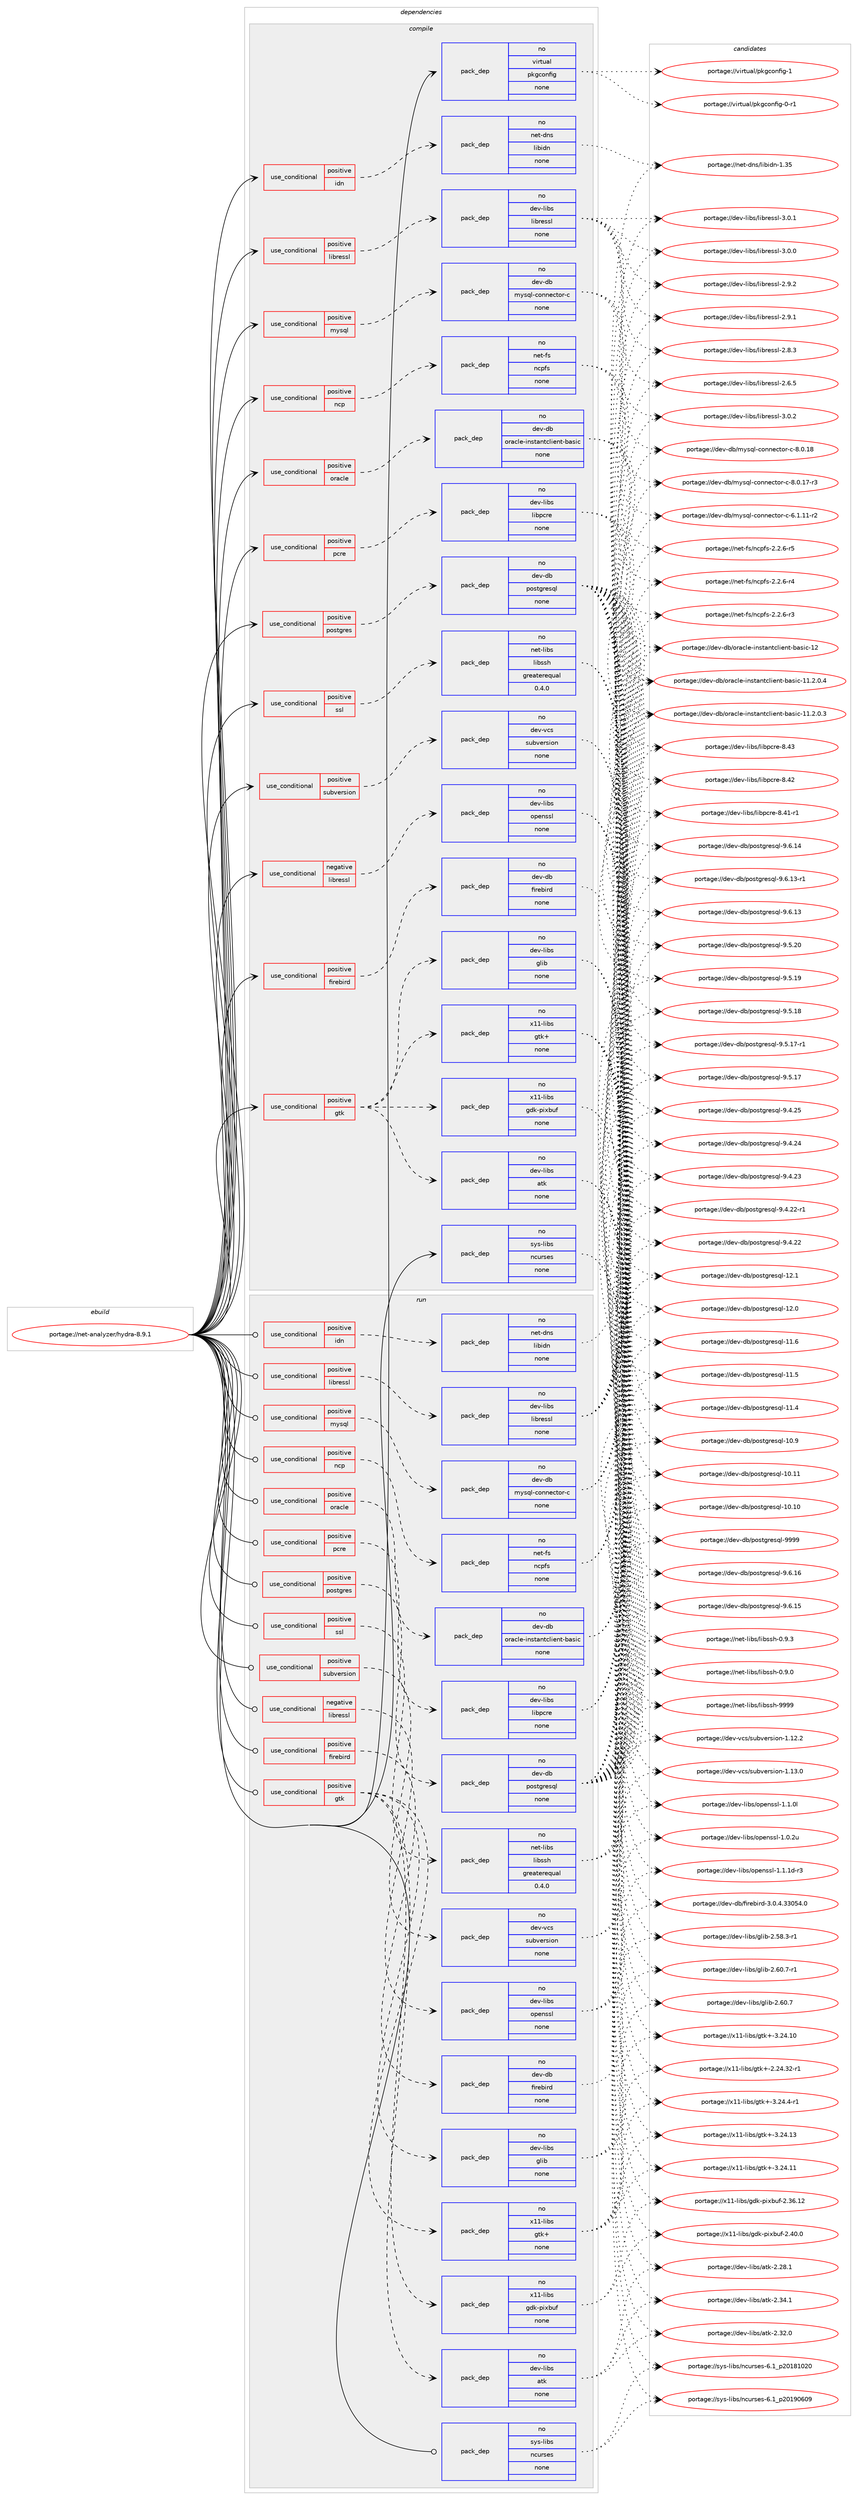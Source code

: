 digraph prolog {

# *************
# Graph options
# *************

newrank=true;
concentrate=true;
compound=true;
graph [rankdir=LR,fontname=Helvetica,fontsize=10,ranksep=1.5];#, ranksep=2.5, nodesep=0.2];
edge  [arrowhead=vee];
node  [fontname=Helvetica,fontsize=10];

# **********
# The ebuild
# **********

subgraph cluster_leftcol {
color=gray;
rank=same;
label=<<i>ebuild</i>>;
id [label="portage://net-analyzer/hydra-8.9.1", color=red, width=4, href="../net-analyzer/hydra-8.9.1.svg"];
}

# ****************
# The dependencies
# ****************

subgraph cluster_midcol {
color=gray;
label=<<i>dependencies</i>>;
subgraph cluster_compile {
fillcolor="#eeeeee";
style=filled;
label=<<i>compile</i>>;
subgraph cond37065 {
dependency170312 [label=<<TABLE BORDER="0" CELLBORDER="1" CELLSPACING="0" CELLPADDING="4"><TR><TD ROWSPAN="3" CELLPADDING="10">use_conditional</TD></TR><TR><TD>negative</TD></TR><TR><TD>libressl</TD></TR></TABLE>>, shape=none, color=red];
subgraph pack130518 {
dependency170313 [label=<<TABLE BORDER="0" CELLBORDER="1" CELLSPACING="0" CELLPADDING="4" WIDTH="220"><TR><TD ROWSPAN="6" CELLPADDING="30">pack_dep</TD></TR><TR><TD WIDTH="110">no</TD></TR><TR><TD>dev-libs</TD></TR><TR><TD>openssl</TD></TR><TR><TD>none</TD></TR><TR><TD></TD></TR></TABLE>>, shape=none, color=blue];
}
dependency170312:e -> dependency170313:w [weight=20,style="dashed",arrowhead="vee"];
}
id:e -> dependency170312:w [weight=20,style="solid",arrowhead="vee"];
subgraph cond37066 {
dependency170314 [label=<<TABLE BORDER="0" CELLBORDER="1" CELLSPACING="0" CELLPADDING="4"><TR><TD ROWSPAN="3" CELLPADDING="10">use_conditional</TD></TR><TR><TD>positive</TD></TR><TR><TD>firebird</TD></TR></TABLE>>, shape=none, color=red];
subgraph pack130519 {
dependency170315 [label=<<TABLE BORDER="0" CELLBORDER="1" CELLSPACING="0" CELLPADDING="4" WIDTH="220"><TR><TD ROWSPAN="6" CELLPADDING="30">pack_dep</TD></TR><TR><TD WIDTH="110">no</TD></TR><TR><TD>dev-db</TD></TR><TR><TD>firebird</TD></TR><TR><TD>none</TD></TR><TR><TD></TD></TR></TABLE>>, shape=none, color=blue];
}
dependency170314:e -> dependency170315:w [weight=20,style="dashed",arrowhead="vee"];
}
id:e -> dependency170314:w [weight=20,style="solid",arrowhead="vee"];
subgraph cond37067 {
dependency170316 [label=<<TABLE BORDER="0" CELLBORDER="1" CELLSPACING="0" CELLPADDING="4"><TR><TD ROWSPAN="3" CELLPADDING="10">use_conditional</TD></TR><TR><TD>positive</TD></TR><TR><TD>gtk</TD></TR></TABLE>>, shape=none, color=red];
subgraph pack130520 {
dependency170317 [label=<<TABLE BORDER="0" CELLBORDER="1" CELLSPACING="0" CELLPADDING="4" WIDTH="220"><TR><TD ROWSPAN="6" CELLPADDING="30">pack_dep</TD></TR><TR><TD WIDTH="110">no</TD></TR><TR><TD>dev-libs</TD></TR><TR><TD>atk</TD></TR><TR><TD>none</TD></TR><TR><TD></TD></TR></TABLE>>, shape=none, color=blue];
}
dependency170316:e -> dependency170317:w [weight=20,style="dashed",arrowhead="vee"];
subgraph pack130521 {
dependency170318 [label=<<TABLE BORDER="0" CELLBORDER="1" CELLSPACING="0" CELLPADDING="4" WIDTH="220"><TR><TD ROWSPAN="6" CELLPADDING="30">pack_dep</TD></TR><TR><TD WIDTH="110">no</TD></TR><TR><TD>dev-libs</TD></TR><TR><TD>glib</TD></TR><TR><TD>none</TD></TR><TR><TD></TD></TR></TABLE>>, shape=none, color=blue];
}
dependency170316:e -> dependency170318:w [weight=20,style="dashed",arrowhead="vee"];
subgraph pack130522 {
dependency170319 [label=<<TABLE BORDER="0" CELLBORDER="1" CELLSPACING="0" CELLPADDING="4" WIDTH="220"><TR><TD ROWSPAN="6" CELLPADDING="30">pack_dep</TD></TR><TR><TD WIDTH="110">no</TD></TR><TR><TD>x11-libs</TD></TR><TR><TD>gdk-pixbuf</TD></TR><TR><TD>none</TD></TR><TR><TD></TD></TR></TABLE>>, shape=none, color=blue];
}
dependency170316:e -> dependency170319:w [weight=20,style="dashed",arrowhead="vee"];
subgraph pack130523 {
dependency170320 [label=<<TABLE BORDER="0" CELLBORDER="1" CELLSPACING="0" CELLPADDING="4" WIDTH="220"><TR><TD ROWSPAN="6" CELLPADDING="30">pack_dep</TD></TR><TR><TD WIDTH="110">no</TD></TR><TR><TD>x11-libs</TD></TR><TR><TD>gtk+</TD></TR><TR><TD>none</TD></TR><TR><TD></TD></TR></TABLE>>, shape=none, color=blue];
}
dependency170316:e -> dependency170320:w [weight=20,style="dashed",arrowhead="vee"];
}
id:e -> dependency170316:w [weight=20,style="solid",arrowhead="vee"];
subgraph cond37068 {
dependency170321 [label=<<TABLE BORDER="0" CELLBORDER="1" CELLSPACING="0" CELLPADDING="4"><TR><TD ROWSPAN="3" CELLPADDING="10">use_conditional</TD></TR><TR><TD>positive</TD></TR><TR><TD>idn</TD></TR></TABLE>>, shape=none, color=red];
subgraph pack130524 {
dependency170322 [label=<<TABLE BORDER="0" CELLBORDER="1" CELLSPACING="0" CELLPADDING="4" WIDTH="220"><TR><TD ROWSPAN="6" CELLPADDING="30">pack_dep</TD></TR><TR><TD WIDTH="110">no</TD></TR><TR><TD>net-dns</TD></TR><TR><TD>libidn</TD></TR><TR><TD>none</TD></TR><TR><TD></TD></TR></TABLE>>, shape=none, color=blue];
}
dependency170321:e -> dependency170322:w [weight=20,style="dashed",arrowhead="vee"];
}
id:e -> dependency170321:w [weight=20,style="solid",arrowhead="vee"];
subgraph cond37069 {
dependency170323 [label=<<TABLE BORDER="0" CELLBORDER="1" CELLSPACING="0" CELLPADDING="4"><TR><TD ROWSPAN="3" CELLPADDING="10">use_conditional</TD></TR><TR><TD>positive</TD></TR><TR><TD>libressl</TD></TR></TABLE>>, shape=none, color=red];
subgraph pack130525 {
dependency170324 [label=<<TABLE BORDER="0" CELLBORDER="1" CELLSPACING="0" CELLPADDING="4" WIDTH="220"><TR><TD ROWSPAN="6" CELLPADDING="30">pack_dep</TD></TR><TR><TD WIDTH="110">no</TD></TR><TR><TD>dev-libs</TD></TR><TR><TD>libressl</TD></TR><TR><TD>none</TD></TR><TR><TD></TD></TR></TABLE>>, shape=none, color=blue];
}
dependency170323:e -> dependency170324:w [weight=20,style="dashed",arrowhead="vee"];
}
id:e -> dependency170323:w [weight=20,style="solid",arrowhead="vee"];
subgraph cond37070 {
dependency170325 [label=<<TABLE BORDER="0" CELLBORDER="1" CELLSPACING="0" CELLPADDING="4"><TR><TD ROWSPAN="3" CELLPADDING="10">use_conditional</TD></TR><TR><TD>positive</TD></TR><TR><TD>mysql</TD></TR></TABLE>>, shape=none, color=red];
subgraph pack130526 {
dependency170326 [label=<<TABLE BORDER="0" CELLBORDER="1" CELLSPACING="0" CELLPADDING="4" WIDTH="220"><TR><TD ROWSPAN="6" CELLPADDING="30">pack_dep</TD></TR><TR><TD WIDTH="110">no</TD></TR><TR><TD>dev-db</TD></TR><TR><TD>mysql-connector-c</TD></TR><TR><TD>none</TD></TR><TR><TD></TD></TR></TABLE>>, shape=none, color=blue];
}
dependency170325:e -> dependency170326:w [weight=20,style="dashed",arrowhead="vee"];
}
id:e -> dependency170325:w [weight=20,style="solid",arrowhead="vee"];
subgraph cond37071 {
dependency170327 [label=<<TABLE BORDER="0" CELLBORDER="1" CELLSPACING="0" CELLPADDING="4"><TR><TD ROWSPAN="3" CELLPADDING="10">use_conditional</TD></TR><TR><TD>positive</TD></TR><TR><TD>ncp</TD></TR></TABLE>>, shape=none, color=red];
subgraph pack130527 {
dependency170328 [label=<<TABLE BORDER="0" CELLBORDER="1" CELLSPACING="0" CELLPADDING="4" WIDTH="220"><TR><TD ROWSPAN="6" CELLPADDING="30">pack_dep</TD></TR><TR><TD WIDTH="110">no</TD></TR><TR><TD>net-fs</TD></TR><TR><TD>ncpfs</TD></TR><TR><TD>none</TD></TR><TR><TD></TD></TR></TABLE>>, shape=none, color=blue];
}
dependency170327:e -> dependency170328:w [weight=20,style="dashed",arrowhead="vee"];
}
id:e -> dependency170327:w [weight=20,style="solid",arrowhead="vee"];
subgraph cond37072 {
dependency170329 [label=<<TABLE BORDER="0" CELLBORDER="1" CELLSPACING="0" CELLPADDING="4"><TR><TD ROWSPAN="3" CELLPADDING="10">use_conditional</TD></TR><TR><TD>positive</TD></TR><TR><TD>oracle</TD></TR></TABLE>>, shape=none, color=red];
subgraph pack130528 {
dependency170330 [label=<<TABLE BORDER="0" CELLBORDER="1" CELLSPACING="0" CELLPADDING="4" WIDTH="220"><TR><TD ROWSPAN="6" CELLPADDING="30">pack_dep</TD></TR><TR><TD WIDTH="110">no</TD></TR><TR><TD>dev-db</TD></TR><TR><TD>oracle-instantclient-basic</TD></TR><TR><TD>none</TD></TR><TR><TD></TD></TR></TABLE>>, shape=none, color=blue];
}
dependency170329:e -> dependency170330:w [weight=20,style="dashed",arrowhead="vee"];
}
id:e -> dependency170329:w [weight=20,style="solid",arrowhead="vee"];
subgraph cond37073 {
dependency170331 [label=<<TABLE BORDER="0" CELLBORDER="1" CELLSPACING="0" CELLPADDING="4"><TR><TD ROWSPAN="3" CELLPADDING="10">use_conditional</TD></TR><TR><TD>positive</TD></TR><TR><TD>pcre</TD></TR></TABLE>>, shape=none, color=red];
subgraph pack130529 {
dependency170332 [label=<<TABLE BORDER="0" CELLBORDER="1" CELLSPACING="0" CELLPADDING="4" WIDTH="220"><TR><TD ROWSPAN="6" CELLPADDING="30">pack_dep</TD></TR><TR><TD WIDTH="110">no</TD></TR><TR><TD>dev-libs</TD></TR><TR><TD>libpcre</TD></TR><TR><TD>none</TD></TR><TR><TD></TD></TR></TABLE>>, shape=none, color=blue];
}
dependency170331:e -> dependency170332:w [weight=20,style="dashed",arrowhead="vee"];
}
id:e -> dependency170331:w [weight=20,style="solid",arrowhead="vee"];
subgraph cond37074 {
dependency170333 [label=<<TABLE BORDER="0" CELLBORDER="1" CELLSPACING="0" CELLPADDING="4"><TR><TD ROWSPAN="3" CELLPADDING="10">use_conditional</TD></TR><TR><TD>positive</TD></TR><TR><TD>postgres</TD></TR></TABLE>>, shape=none, color=red];
subgraph pack130530 {
dependency170334 [label=<<TABLE BORDER="0" CELLBORDER="1" CELLSPACING="0" CELLPADDING="4" WIDTH="220"><TR><TD ROWSPAN="6" CELLPADDING="30">pack_dep</TD></TR><TR><TD WIDTH="110">no</TD></TR><TR><TD>dev-db</TD></TR><TR><TD>postgresql</TD></TR><TR><TD>none</TD></TR><TR><TD></TD></TR></TABLE>>, shape=none, color=blue];
}
dependency170333:e -> dependency170334:w [weight=20,style="dashed",arrowhead="vee"];
}
id:e -> dependency170333:w [weight=20,style="solid",arrowhead="vee"];
subgraph cond37075 {
dependency170335 [label=<<TABLE BORDER="0" CELLBORDER="1" CELLSPACING="0" CELLPADDING="4"><TR><TD ROWSPAN="3" CELLPADDING="10">use_conditional</TD></TR><TR><TD>positive</TD></TR><TR><TD>ssl</TD></TR></TABLE>>, shape=none, color=red];
subgraph pack130531 {
dependency170336 [label=<<TABLE BORDER="0" CELLBORDER="1" CELLSPACING="0" CELLPADDING="4" WIDTH="220"><TR><TD ROWSPAN="6" CELLPADDING="30">pack_dep</TD></TR><TR><TD WIDTH="110">no</TD></TR><TR><TD>net-libs</TD></TR><TR><TD>libssh</TD></TR><TR><TD>greaterequal</TD></TR><TR><TD>0.4.0</TD></TR></TABLE>>, shape=none, color=blue];
}
dependency170335:e -> dependency170336:w [weight=20,style="dashed",arrowhead="vee"];
}
id:e -> dependency170335:w [weight=20,style="solid",arrowhead="vee"];
subgraph cond37076 {
dependency170337 [label=<<TABLE BORDER="0" CELLBORDER="1" CELLSPACING="0" CELLPADDING="4"><TR><TD ROWSPAN="3" CELLPADDING="10">use_conditional</TD></TR><TR><TD>positive</TD></TR><TR><TD>subversion</TD></TR></TABLE>>, shape=none, color=red];
subgraph pack130532 {
dependency170338 [label=<<TABLE BORDER="0" CELLBORDER="1" CELLSPACING="0" CELLPADDING="4" WIDTH="220"><TR><TD ROWSPAN="6" CELLPADDING="30">pack_dep</TD></TR><TR><TD WIDTH="110">no</TD></TR><TR><TD>dev-vcs</TD></TR><TR><TD>subversion</TD></TR><TR><TD>none</TD></TR><TR><TD></TD></TR></TABLE>>, shape=none, color=blue];
}
dependency170337:e -> dependency170338:w [weight=20,style="dashed",arrowhead="vee"];
}
id:e -> dependency170337:w [weight=20,style="solid",arrowhead="vee"];
subgraph pack130533 {
dependency170339 [label=<<TABLE BORDER="0" CELLBORDER="1" CELLSPACING="0" CELLPADDING="4" WIDTH="220"><TR><TD ROWSPAN="6" CELLPADDING="30">pack_dep</TD></TR><TR><TD WIDTH="110">no</TD></TR><TR><TD>sys-libs</TD></TR><TR><TD>ncurses</TD></TR><TR><TD>none</TD></TR><TR><TD></TD></TR></TABLE>>, shape=none, color=blue];
}
id:e -> dependency170339:w [weight=20,style="solid",arrowhead="vee"];
subgraph pack130534 {
dependency170340 [label=<<TABLE BORDER="0" CELLBORDER="1" CELLSPACING="0" CELLPADDING="4" WIDTH="220"><TR><TD ROWSPAN="6" CELLPADDING="30">pack_dep</TD></TR><TR><TD WIDTH="110">no</TD></TR><TR><TD>virtual</TD></TR><TR><TD>pkgconfig</TD></TR><TR><TD>none</TD></TR><TR><TD></TD></TR></TABLE>>, shape=none, color=blue];
}
id:e -> dependency170340:w [weight=20,style="solid",arrowhead="vee"];
}
subgraph cluster_compileandrun {
fillcolor="#eeeeee";
style=filled;
label=<<i>compile and run</i>>;
}
subgraph cluster_run {
fillcolor="#eeeeee";
style=filled;
label=<<i>run</i>>;
subgraph cond37077 {
dependency170341 [label=<<TABLE BORDER="0" CELLBORDER="1" CELLSPACING="0" CELLPADDING="4"><TR><TD ROWSPAN="3" CELLPADDING="10">use_conditional</TD></TR><TR><TD>negative</TD></TR><TR><TD>libressl</TD></TR></TABLE>>, shape=none, color=red];
subgraph pack130535 {
dependency170342 [label=<<TABLE BORDER="0" CELLBORDER="1" CELLSPACING="0" CELLPADDING="4" WIDTH="220"><TR><TD ROWSPAN="6" CELLPADDING="30">pack_dep</TD></TR><TR><TD WIDTH="110">no</TD></TR><TR><TD>dev-libs</TD></TR><TR><TD>openssl</TD></TR><TR><TD>none</TD></TR><TR><TD></TD></TR></TABLE>>, shape=none, color=blue];
}
dependency170341:e -> dependency170342:w [weight=20,style="dashed",arrowhead="vee"];
}
id:e -> dependency170341:w [weight=20,style="solid",arrowhead="odot"];
subgraph cond37078 {
dependency170343 [label=<<TABLE BORDER="0" CELLBORDER="1" CELLSPACING="0" CELLPADDING="4"><TR><TD ROWSPAN="3" CELLPADDING="10">use_conditional</TD></TR><TR><TD>positive</TD></TR><TR><TD>firebird</TD></TR></TABLE>>, shape=none, color=red];
subgraph pack130536 {
dependency170344 [label=<<TABLE BORDER="0" CELLBORDER="1" CELLSPACING="0" CELLPADDING="4" WIDTH="220"><TR><TD ROWSPAN="6" CELLPADDING="30">pack_dep</TD></TR><TR><TD WIDTH="110">no</TD></TR><TR><TD>dev-db</TD></TR><TR><TD>firebird</TD></TR><TR><TD>none</TD></TR><TR><TD></TD></TR></TABLE>>, shape=none, color=blue];
}
dependency170343:e -> dependency170344:w [weight=20,style="dashed",arrowhead="vee"];
}
id:e -> dependency170343:w [weight=20,style="solid",arrowhead="odot"];
subgraph cond37079 {
dependency170345 [label=<<TABLE BORDER="0" CELLBORDER="1" CELLSPACING="0" CELLPADDING="4"><TR><TD ROWSPAN="3" CELLPADDING="10">use_conditional</TD></TR><TR><TD>positive</TD></TR><TR><TD>gtk</TD></TR></TABLE>>, shape=none, color=red];
subgraph pack130537 {
dependency170346 [label=<<TABLE BORDER="0" CELLBORDER="1" CELLSPACING="0" CELLPADDING="4" WIDTH="220"><TR><TD ROWSPAN="6" CELLPADDING="30">pack_dep</TD></TR><TR><TD WIDTH="110">no</TD></TR><TR><TD>dev-libs</TD></TR><TR><TD>atk</TD></TR><TR><TD>none</TD></TR><TR><TD></TD></TR></TABLE>>, shape=none, color=blue];
}
dependency170345:e -> dependency170346:w [weight=20,style="dashed",arrowhead="vee"];
subgraph pack130538 {
dependency170347 [label=<<TABLE BORDER="0" CELLBORDER="1" CELLSPACING="0" CELLPADDING="4" WIDTH="220"><TR><TD ROWSPAN="6" CELLPADDING="30">pack_dep</TD></TR><TR><TD WIDTH="110">no</TD></TR><TR><TD>dev-libs</TD></TR><TR><TD>glib</TD></TR><TR><TD>none</TD></TR><TR><TD></TD></TR></TABLE>>, shape=none, color=blue];
}
dependency170345:e -> dependency170347:w [weight=20,style="dashed",arrowhead="vee"];
subgraph pack130539 {
dependency170348 [label=<<TABLE BORDER="0" CELLBORDER="1" CELLSPACING="0" CELLPADDING="4" WIDTH="220"><TR><TD ROWSPAN="6" CELLPADDING="30">pack_dep</TD></TR><TR><TD WIDTH="110">no</TD></TR><TR><TD>x11-libs</TD></TR><TR><TD>gdk-pixbuf</TD></TR><TR><TD>none</TD></TR><TR><TD></TD></TR></TABLE>>, shape=none, color=blue];
}
dependency170345:e -> dependency170348:w [weight=20,style="dashed",arrowhead="vee"];
subgraph pack130540 {
dependency170349 [label=<<TABLE BORDER="0" CELLBORDER="1" CELLSPACING="0" CELLPADDING="4" WIDTH="220"><TR><TD ROWSPAN="6" CELLPADDING="30">pack_dep</TD></TR><TR><TD WIDTH="110">no</TD></TR><TR><TD>x11-libs</TD></TR><TR><TD>gtk+</TD></TR><TR><TD>none</TD></TR><TR><TD></TD></TR></TABLE>>, shape=none, color=blue];
}
dependency170345:e -> dependency170349:w [weight=20,style="dashed",arrowhead="vee"];
}
id:e -> dependency170345:w [weight=20,style="solid",arrowhead="odot"];
subgraph cond37080 {
dependency170350 [label=<<TABLE BORDER="0" CELLBORDER="1" CELLSPACING="0" CELLPADDING="4"><TR><TD ROWSPAN="3" CELLPADDING="10">use_conditional</TD></TR><TR><TD>positive</TD></TR><TR><TD>idn</TD></TR></TABLE>>, shape=none, color=red];
subgraph pack130541 {
dependency170351 [label=<<TABLE BORDER="0" CELLBORDER="1" CELLSPACING="0" CELLPADDING="4" WIDTH="220"><TR><TD ROWSPAN="6" CELLPADDING="30">pack_dep</TD></TR><TR><TD WIDTH="110">no</TD></TR><TR><TD>net-dns</TD></TR><TR><TD>libidn</TD></TR><TR><TD>none</TD></TR><TR><TD></TD></TR></TABLE>>, shape=none, color=blue];
}
dependency170350:e -> dependency170351:w [weight=20,style="dashed",arrowhead="vee"];
}
id:e -> dependency170350:w [weight=20,style="solid",arrowhead="odot"];
subgraph cond37081 {
dependency170352 [label=<<TABLE BORDER="0" CELLBORDER="1" CELLSPACING="0" CELLPADDING="4"><TR><TD ROWSPAN="3" CELLPADDING="10">use_conditional</TD></TR><TR><TD>positive</TD></TR><TR><TD>libressl</TD></TR></TABLE>>, shape=none, color=red];
subgraph pack130542 {
dependency170353 [label=<<TABLE BORDER="0" CELLBORDER="1" CELLSPACING="0" CELLPADDING="4" WIDTH="220"><TR><TD ROWSPAN="6" CELLPADDING="30">pack_dep</TD></TR><TR><TD WIDTH="110">no</TD></TR><TR><TD>dev-libs</TD></TR><TR><TD>libressl</TD></TR><TR><TD>none</TD></TR><TR><TD></TD></TR></TABLE>>, shape=none, color=blue];
}
dependency170352:e -> dependency170353:w [weight=20,style="dashed",arrowhead="vee"];
}
id:e -> dependency170352:w [weight=20,style="solid",arrowhead="odot"];
subgraph cond37082 {
dependency170354 [label=<<TABLE BORDER="0" CELLBORDER="1" CELLSPACING="0" CELLPADDING="4"><TR><TD ROWSPAN="3" CELLPADDING="10">use_conditional</TD></TR><TR><TD>positive</TD></TR><TR><TD>mysql</TD></TR></TABLE>>, shape=none, color=red];
subgraph pack130543 {
dependency170355 [label=<<TABLE BORDER="0" CELLBORDER="1" CELLSPACING="0" CELLPADDING="4" WIDTH="220"><TR><TD ROWSPAN="6" CELLPADDING="30">pack_dep</TD></TR><TR><TD WIDTH="110">no</TD></TR><TR><TD>dev-db</TD></TR><TR><TD>mysql-connector-c</TD></TR><TR><TD>none</TD></TR><TR><TD></TD></TR></TABLE>>, shape=none, color=blue];
}
dependency170354:e -> dependency170355:w [weight=20,style="dashed",arrowhead="vee"];
}
id:e -> dependency170354:w [weight=20,style="solid",arrowhead="odot"];
subgraph cond37083 {
dependency170356 [label=<<TABLE BORDER="0" CELLBORDER="1" CELLSPACING="0" CELLPADDING="4"><TR><TD ROWSPAN="3" CELLPADDING="10">use_conditional</TD></TR><TR><TD>positive</TD></TR><TR><TD>ncp</TD></TR></TABLE>>, shape=none, color=red];
subgraph pack130544 {
dependency170357 [label=<<TABLE BORDER="0" CELLBORDER="1" CELLSPACING="0" CELLPADDING="4" WIDTH="220"><TR><TD ROWSPAN="6" CELLPADDING="30">pack_dep</TD></TR><TR><TD WIDTH="110">no</TD></TR><TR><TD>net-fs</TD></TR><TR><TD>ncpfs</TD></TR><TR><TD>none</TD></TR><TR><TD></TD></TR></TABLE>>, shape=none, color=blue];
}
dependency170356:e -> dependency170357:w [weight=20,style="dashed",arrowhead="vee"];
}
id:e -> dependency170356:w [weight=20,style="solid",arrowhead="odot"];
subgraph cond37084 {
dependency170358 [label=<<TABLE BORDER="0" CELLBORDER="1" CELLSPACING="0" CELLPADDING="4"><TR><TD ROWSPAN="3" CELLPADDING="10">use_conditional</TD></TR><TR><TD>positive</TD></TR><TR><TD>oracle</TD></TR></TABLE>>, shape=none, color=red];
subgraph pack130545 {
dependency170359 [label=<<TABLE BORDER="0" CELLBORDER="1" CELLSPACING="0" CELLPADDING="4" WIDTH="220"><TR><TD ROWSPAN="6" CELLPADDING="30">pack_dep</TD></TR><TR><TD WIDTH="110">no</TD></TR><TR><TD>dev-db</TD></TR><TR><TD>oracle-instantclient-basic</TD></TR><TR><TD>none</TD></TR><TR><TD></TD></TR></TABLE>>, shape=none, color=blue];
}
dependency170358:e -> dependency170359:w [weight=20,style="dashed",arrowhead="vee"];
}
id:e -> dependency170358:w [weight=20,style="solid",arrowhead="odot"];
subgraph cond37085 {
dependency170360 [label=<<TABLE BORDER="0" CELLBORDER="1" CELLSPACING="0" CELLPADDING="4"><TR><TD ROWSPAN="3" CELLPADDING="10">use_conditional</TD></TR><TR><TD>positive</TD></TR><TR><TD>pcre</TD></TR></TABLE>>, shape=none, color=red];
subgraph pack130546 {
dependency170361 [label=<<TABLE BORDER="0" CELLBORDER="1" CELLSPACING="0" CELLPADDING="4" WIDTH="220"><TR><TD ROWSPAN="6" CELLPADDING="30">pack_dep</TD></TR><TR><TD WIDTH="110">no</TD></TR><TR><TD>dev-libs</TD></TR><TR><TD>libpcre</TD></TR><TR><TD>none</TD></TR><TR><TD></TD></TR></TABLE>>, shape=none, color=blue];
}
dependency170360:e -> dependency170361:w [weight=20,style="dashed",arrowhead="vee"];
}
id:e -> dependency170360:w [weight=20,style="solid",arrowhead="odot"];
subgraph cond37086 {
dependency170362 [label=<<TABLE BORDER="0" CELLBORDER="1" CELLSPACING="0" CELLPADDING="4"><TR><TD ROWSPAN="3" CELLPADDING="10">use_conditional</TD></TR><TR><TD>positive</TD></TR><TR><TD>postgres</TD></TR></TABLE>>, shape=none, color=red];
subgraph pack130547 {
dependency170363 [label=<<TABLE BORDER="0" CELLBORDER="1" CELLSPACING="0" CELLPADDING="4" WIDTH="220"><TR><TD ROWSPAN="6" CELLPADDING="30">pack_dep</TD></TR><TR><TD WIDTH="110">no</TD></TR><TR><TD>dev-db</TD></TR><TR><TD>postgresql</TD></TR><TR><TD>none</TD></TR><TR><TD></TD></TR></TABLE>>, shape=none, color=blue];
}
dependency170362:e -> dependency170363:w [weight=20,style="dashed",arrowhead="vee"];
}
id:e -> dependency170362:w [weight=20,style="solid",arrowhead="odot"];
subgraph cond37087 {
dependency170364 [label=<<TABLE BORDER="0" CELLBORDER="1" CELLSPACING="0" CELLPADDING="4"><TR><TD ROWSPAN="3" CELLPADDING="10">use_conditional</TD></TR><TR><TD>positive</TD></TR><TR><TD>ssl</TD></TR></TABLE>>, shape=none, color=red];
subgraph pack130548 {
dependency170365 [label=<<TABLE BORDER="0" CELLBORDER="1" CELLSPACING="0" CELLPADDING="4" WIDTH="220"><TR><TD ROWSPAN="6" CELLPADDING="30">pack_dep</TD></TR><TR><TD WIDTH="110">no</TD></TR><TR><TD>net-libs</TD></TR><TR><TD>libssh</TD></TR><TR><TD>greaterequal</TD></TR><TR><TD>0.4.0</TD></TR></TABLE>>, shape=none, color=blue];
}
dependency170364:e -> dependency170365:w [weight=20,style="dashed",arrowhead="vee"];
}
id:e -> dependency170364:w [weight=20,style="solid",arrowhead="odot"];
subgraph cond37088 {
dependency170366 [label=<<TABLE BORDER="0" CELLBORDER="1" CELLSPACING="0" CELLPADDING="4"><TR><TD ROWSPAN="3" CELLPADDING="10">use_conditional</TD></TR><TR><TD>positive</TD></TR><TR><TD>subversion</TD></TR></TABLE>>, shape=none, color=red];
subgraph pack130549 {
dependency170367 [label=<<TABLE BORDER="0" CELLBORDER="1" CELLSPACING="0" CELLPADDING="4" WIDTH="220"><TR><TD ROWSPAN="6" CELLPADDING="30">pack_dep</TD></TR><TR><TD WIDTH="110">no</TD></TR><TR><TD>dev-vcs</TD></TR><TR><TD>subversion</TD></TR><TR><TD>none</TD></TR><TR><TD></TD></TR></TABLE>>, shape=none, color=blue];
}
dependency170366:e -> dependency170367:w [weight=20,style="dashed",arrowhead="vee"];
}
id:e -> dependency170366:w [weight=20,style="solid",arrowhead="odot"];
subgraph pack130550 {
dependency170368 [label=<<TABLE BORDER="0" CELLBORDER="1" CELLSPACING="0" CELLPADDING="4" WIDTH="220"><TR><TD ROWSPAN="6" CELLPADDING="30">pack_dep</TD></TR><TR><TD WIDTH="110">no</TD></TR><TR><TD>sys-libs</TD></TR><TR><TD>ncurses</TD></TR><TR><TD>none</TD></TR><TR><TD></TD></TR></TABLE>>, shape=none, color=blue];
}
id:e -> dependency170368:w [weight=20,style="solid",arrowhead="odot"];
}
}

# **************
# The candidates
# **************

subgraph cluster_choices {
rank=same;
color=gray;
label=<<i>candidates</i>>;

subgraph choice130518 {
color=black;
nodesep=1;
choice1001011184510810598115471111121011101151151084549464946491004511451 [label="portage://dev-libs/openssl-1.1.1d-r3", color=red, width=4,href="../dev-libs/openssl-1.1.1d-r3.svg"];
choice100101118451081059811547111112101110115115108454946494648108 [label="portage://dev-libs/openssl-1.1.0l", color=red, width=4,href="../dev-libs/openssl-1.1.0l.svg"];
choice100101118451081059811547111112101110115115108454946484650117 [label="portage://dev-libs/openssl-1.0.2u", color=red, width=4,href="../dev-libs/openssl-1.0.2u.svg"];
dependency170313:e -> choice1001011184510810598115471111121011101151151084549464946491004511451:w [style=dotted,weight="100"];
dependency170313:e -> choice100101118451081059811547111112101110115115108454946494648108:w [style=dotted,weight="100"];
dependency170313:e -> choice100101118451081059811547111112101110115115108454946484650117:w [style=dotted,weight="100"];
}
subgraph choice130519 {
color=black;
nodesep=1;
choice100101118451009847102105114101981051141004551464846524651514853524648 [label="portage://dev-db/firebird-3.0.4.33054.0", color=red, width=4,href="../dev-db/firebird-3.0.4.33054.0.svg"];
dependency170315:e -> choice100101118451009847102105114101981051141004551464846524651514853524648:w [style=dotted,weight="100"];
}
subgraph choice130520 {
color=black;
nodesep=1;
choice1001011184510810598115479711610745504651524649 [label="portage://dev-libs/atk-2.34.1", color=red, width=4,href="../dev-libs/atk-2.34.1.svg"];
choice1001011184510810598115479711610745504651504648 [label="portage://dev-libs/atk-2.32.0", color=red, width=4,href="../dev-libs/atk-2.32.0.svg"];
choice1001011184510810598115479711610745504650564649 [label="portage://dev-libs/atk-2.28.1", color=red, width=4,href="../dev-libs/atk-2.28.1.svg"];
dependency170317:e -> choice1001011184510810598115479711610745504651524649:w [style=dotted,weight="100"];
dependency170317:e -> choice1001011184510810598115479711610745504651504648:w [style=dotted,weight="100"];
dependency170317:e -> choice1001011184510810598115479711610745504650564649:w [style=dotted,weight="100"];
}
subgraph choice130521 {
color=black;
nodesep=1;
choice10010111845108105981154710310810598455046544846554511449 [label="portage://dev-libs/glib-2.60.7-r1", color=red, width=4,href="../dev-libs/glib-2.60.7-r1.svg"];
choice1001011184510810598115471031081059845504654484655 [label="portage://dev-libs/glib-2.60.7", color=red, width=4,href="../dev-libs/glib-2.60.7.svg"];
choice10010111845108105981154710310810598455046535646514511449 [label="portage://dev-libs/glib-2.58.3-r1", color=red, width=4,href="../dev-libs/glib-2.58.3-r1.svg"];
dependency170318:e -> choice10010111845108105981154710310810598455046544846554511449:w [style=dotted,weight="100"];
dependency170318:e -> choice1001011184510810598115471031081059845504654484655:w [style=dotted,weight="100"];
dependency170318:e -> choice10010111845108105981154710310810598455046535646514511449:w [style=dotted,weight="100"];
}
subgraph choice130522 {
color=black;
nodesep=1;
choice1204949451081059811547103100107451121051209811710245504652484648 [label="portage://x11-libs/gdk-pixbuf-2.40.0", color=red, width=4,href="../x11-libs/gdk-pixbuf-2.40.0.svg"];
choice120494945108105981154710310010745112105120981171024550465154464950 [label="portage://x11-libs/gdk-pixbuf-2.36.12", color=red, width=4,href="../x11-libs/gdk-pixbuf-2.36.12.svg"];
dependency170319:e -> choice1204949451081059811547103100107451121051209811710245504652484648:w [style=dotted,weight="100"];
dependency170319:e -> choice120494945108105981154710310010745112105120981171024550465154464950:w [style=dotted,weight="100"];
}
subgraph choice130523 {
color=black;
nodesep=1;
choice120494945108105981154710311610743455146505246524511449 [label="portage://x11-libs/gtk+-3.24.4-r1", color=red, width=4,href="../x11-libs/gtk+-3.24.4-r1.svg"];
choice1204949451081059811547103116107434551465052464951 [label="portage://x11-libs/gtk+-3.24.13", color=red, width=4,href="../x11-libs/gtk+-3.24.13.svg"];
choice1204949451081059811547103116107434551465052464949 [label="portage://x11-libs/gtk+-3.24.11", color=red, width=4,href="../x11-libs/gtk+-3.24.11.svg"];
choice1204949451081059811547103116107434551465052464948 [label="portage://x11-libs/gtk+-3.24.10", color=red, width=4,href="../x11-libs/gtk+-3.24.10.svg"];
choice12049494510810598115471031161074345504650524651504511449 [label="portage://x11-libs/gtk+-2.24.32-r1", color=red, width=4,href="../x11-libs/gtk+-2.24.32-r1.svg"];
dependency170320:e -> choice120494945108105981154710311610743455146505246524511449:w [style=dotted,weight="100"];
dependency170320:e -> choice1204949451081059811547103116107434551465052464951:w [style=dotted,weight="100"];
dependency170320:e -> choice1204949451081059811547103116107434551465052464949:w [style=dotted,weight="100"];
dependency170320:e -> choice1204949451081059811547103116107434551465052464948:w [style=dotted,weight="100"];
dependency170320:e -> choice12049494510810598115471031161074345504650524651504511449:w [style=dotted,weight="100"];
}
subgraph choice130524 {
color=black;
nodesep=1;
choice1101011164510011011547108105981051001104549465153 [label="portage://net-dns/libidn-1.35", color=red, width=4,href="../net-dns/libidn-1.35.svg"];
dependency170322:e -> choice1101011164510011011547108105981051001104549465153:w [style=dotted,weight="100"];
}
subgraph choice130525 {
color=black;
nodesep=1;
choice10010111845108105981154710810598114101115115108455146484650 [label="portage://dev-libs/libressl-3.0.2", color=red, width=4,href="../dev-libs/libressl-3.0.2.svg"];
choice10010111845108105981154710810598114101115115108455146484649 [label="portage://dev-libs/libressl-3.0.1", color=red, width=4,href="../dev-libs/libressl-3.0.1.svg"];
choice10010111845108105981154710810598114101115115108455146484648 [label="portage://dev-libs/libressl-3.0.0", color=red, width=4,href="../dev-libs/libressl-3.0.0.svg"];
choice10010111845108105981154710810598114101115115108455046574650 [label="portage://dev-libs/libressl-2.9.2", color=red, width=4,href="../dev-libs/libressl-2.9.2.svg"];
choice10010111845108105981154710810598114101115115108455046574649 [label="portage://dev-libs/libressl-2.9.1", color=red, width=4,href="../dev-libs/libressl-2.9.1.svg"];
choice10010111845108105981154710810598114101115115108455046564651 [label="portage://dev-libs/libressl-2.8.3", color=red, width=4,href="../dev-libs/libressl-2.8.3.svg"];
choice10010111845108105981154710810598114101115115108455046544653 [label="portage://dev-libs/libressl-2.6.5", color=red, width=4,href="../dev-libs/libressl-2.6.5.svg"];
dependency170324:e -> choice10010111845108105981154710810598114101115115108455146484650:w [style=dotted,weight="100"];
dependency170324:e -> choice10010111845108105981154710810598114101115115108455146484649:w [style=dotted,weight="100"];
dependency170324:e -> choice10010111845108105981154710810598114101115115108455146484648:w [style=dotted,weight="100"];
dependency170324:e -> choice10010111845108105981154710810598114101115115108455046574650:w [style=dotted,weight="100"];
dependency170324:e -> choice10010111845108105981154710810598114101115115108455046574649:w [style=dotted,weight="100"];
dependency170324:e -> choice10010111845108105981154710810598114101115115108455046564651:w [style=dotted,weight="100"];
dependency170324:e -> choice10010111845108105981154710810598114101115115108455046544653:w [style=dotted,weight="100"];
}
subgraph choice130526 {
color=black;
nodesep=1;
choice100101118451009847109121115113108459911111011010199116111114459945564648464956 [label="portage://dev-db/mysql-connector-c-8.0.18", color=red, width=4,href="../dev-db/mysql-connector-c-8.0.18.svg"];
choice1001011184510098471091211151131084599111110110101991161111144599455646484649554511451 [label="portage://dev-db/mysql-connector-c-8.0.17-r3", color=red, width=4,href="../dev-db/mysql-connector-c-8.0.17-r3.svg"];
choice1001011184510098471091211151131084599111110110101991161111144599455446494649494511450 [label="portage://dev-db/mysql-connector-c-6.1.11-r2", color=red, width=4,href="../dev-db/mysql-connector-c-6.1.11-r2.svg"];
dependency170326:e -> choice100101118451009847109121115113108459911111011010199116111114459945564648464956:w [style=dotted,weight="100"];
dependency170326:e -> choice1001011184510098471091211151131084599111110110101991161111144599455646484649554511451:w [style=dotted,weight="100"];
dependency170326:e -> choice1001011184510098471091211151131084599111110110101991161111144599455446494649494511450:w [style=dotted,weight="100"];
}
subgraph choice130527 {
color=black;
nodesep=1;
choice1101011164510211547110991121021154550465046544511453 [label="portage://net-fs/ncpfs-2.2.6-r5", color=red, width=4,href="../net-fs/ncpfs-2.2.6-r5.svg"];
choice1101011164510211547110991121021154550465046544511452 [label="portage://net-fs/ncpfs-2.2.6-r4", color=red, width=4,href="../net-fs/ncpfs-2.2.6-r4.svg"];
choice1101011164510211547110991121021154550465046544511451 [label="portage://net-fs/ncpfs-2.2.6-r3", color=red, width=4,href="../net-fs/ncpfs-2.2.6-r3.svg"];
dependency170328:e -> choice1101011164510211547110991121021154550465046544511453:w [style=dotted,weight="100"];
dependency170328:e -> choice1101011164510211547110991121021154550465046544511452:w [style=dotted,weight="100"];
dependency170328:e -> choice1101011164510211547110991121021154550465046544511451:w [style=dotted,weight="100"];
}
subgraph choice130528 {
color=black;
nodesep=1;
choice100101118451009847111114979910810145105110115116971101169910810510111011645989711510599454950 [label="portage://dev-db/oracle-instantclient-basic-12", color=red, width=4,href="../dev-db/oracle-instantclient-basic-12.svg"];
choice100101118451009847111114979910810145105110115116971101169910810510111011645989711510599454949465046484652 [label="portage://dev-db/oracle-instantclient-basic-11.2.0.4", color=red, width=4,href="../dev-db/oracle-instantclient-basic-11.2.0.4.svg"];
choice100101118451009847111114979910810145105110115116971101169910810510111011645989711510599454949465046484651 [label="portage://dev-db/oracle-instantclient-basic-11.2.0.3", color=red, width=4,href="../dev-db/oracle-instantclient-basic-11.2.0.3.svg"];
dependency170330:e -> choice100101118451009847111114979910810145105110115116971101169910810510111011645989711510599454950:w [style=dotted,weight="100"];
dependency170330:e -> choice100101118451009847111114979910810145105110115116971101169910810510111011645989711510599454949465046484652:w [style=dotted,weight="100"];
dependency170330:e -> choice100101118451009847111114979910810145105110115116971101169910810510111011645989711510599454949465046484651:w [style=dotted,weight="100"];
}
subgraph choice130529 {
color=black;
nodesep=1;
choice10010111845108105981154710810598112991141014556465251 [label="portage://dev-libs/libpcre-8.43", color=red, width=4,href="../dev-libs/libpcre-8.43.svg"];
choice10010111845108105981154710810598112991141014556465250 [label="portage://dev-libs/libpcre-8.42", color=red, width=4,href="../dev-libs/libpcre-8.42.svg"];
choice100101118451081059811547108105981129911410145564652494511449 [label="portage://dev-libs/libpcre-8.41-r1", color=red, width=4,href="../dev-libs/libpcre-8.41-r1.svg"];
dependency170332:e -> choice10010111845108105981154710810598112991141014556465251:w [style=dotted,weight="100"];
dependency170332:e -> choice10010111845108105981154710810598112991141014556465250:w [style=dotted,weight="100"];
dependency170332:e -> choice100101118451081059811547108105981129911410145564652494511449:w [style=dotted,weight="100"];
}
subgraph choice130530 {
color=black;
nodesep=1;
choice1001011184510098471121111151161031141011151131084557575757 [label="portage://dev-db/postgresql-9999", color=red, width=4,href="../dev-db/postgresql-9999.svg"];
choice10010111845100984711211111511610311410111511310845574654464954 [label="portage://dev-db/postgresql-9.6.16", color=red, width=4,href="../dev-db/postgresql-9.6.16.svg"];
choice10010111845100984711211111511610311410111511310845574654464953 [label="portage://dev-db/postgresql-9.6.15", color=red, width=4,href="../dev-db/postgresql-9.6.15.svg"];
choice10010111845100984711211111511610311410111511310845574654464952 [label="portage://dev-db/postgresql-9.6.14", color=red, width=4,href="../dev-db/postgresql-9.6.14.svg"];
choice100101118451009847112111115116103114101115113108455746544649514511449 [label="portage://dev-db/postgresql-9.6.13-r1", color=red, width=4,href="../dev-db/postgresql-9.6.13-r1.svg"];
choice10010111845100984711211111511610311410111511310845574654464951 [label="portage://dev-db/postgresql-9.6.13", color=red, width=4,href="../dev-db/postgresql-9.6.13.svg"];
choice10010111845100984711211111511610311410111511310845574653465048 [label="portage://dev-db/postgresql-9.5.20", color=red, width=4,href="../dev-db/postgresql-9.5.20.svg"];
choice10010111845100984711211111511610311410111511310845574653464957 [label="portage://dev-db/postgresql-9.5.19", color=red, width=4,href="../dev-db/postgresql-9.5.19.svg"];
choice10010111845100984711211111511610311410111511310845574653464956 [label="portage://dev-db/postgresql-9.5.18", color=red, width=4,href="../dev-db/postgresql-9.5.18.svg"];
choice100101118451009847112111115116103114101115113108455746534649554511449 [label="portage://dev-db/postgresql-9.5.17-r1", color=red, width=4,href="../dev-db/postgresql-9.5.17-r1.svg"];
choice10010111845100984711211111511610311410111511310845574653464955 [label="portage://dev-db/postgresql-9.5.17", color=red, width=4,href="../dev-db/postgresql-9.5.17.svg"];
choice10010111845100984711211111511610311410111511310845574652465053 [label="portage://dev-db/postgresql-9.4.25", color=red, width=4,href="../dev-db/postgresql-9.4.25.svg"];
choice10010111845100984711211111511610311410111511310845574652465052 [label="portage://dev-db/postgresql-9.4.24", color=red, width=4,href="../dev-db/postgresql-9.4.24.svg"];
choice10010111845100984711211111511610311410111511310845574652465051 [label="portage://dev-db/postgresql-9.4.23", color=red, width=4,href="../dev-db/postgresql-9.4.23.svg"];
choice100101118451009847112111115116103114101115113108455746524650504511449 [label="portage://dev-db/postgresql-9.4.22-r1", color=red, width=4,href="../dev-db/postgresql-9.4.22-r1.svg"];
choice10010111845100984711211111511610311410111511310845574652465050 [label="portage://dev-db/postgresql-9.4.22", color=red, width=4,href="../dev-db/postgresql-9.4.22.svg"];
choice1001011184510098471121111151161031141011151131084549504649 [label="portage://dev-db/postgresql-12.1", color=red, width=4,href="../dev-db/postgresql-12.1.svg"];
choice1001011184510098471121111151161031141011151131084549504648 [label="portage://dev-db/postgresql-12.0", color=red, width=4,href="../dev-db/postgresql-12.0.svg"];
choice1001011184510098471121111151161031141011151131084549494654 [label="portage://dev-db/postgresql-11.6", color=red, width=4,href="../dev-db/postgresql-11.6.svg"];
choice1001011184510098471121111151161031141011151131084549494653 [label="portage://dev-db/postgresql-11.5", color=red, width=4,href="../dev-db/postgresql-11.5.svg"];
choice1001011184510098471121111151161031141011151131084549494652 [label="portage://dev-db/postgresql-11.4", color=red, width=4,href="../dev-db/postgresql-11.4.svg"];
choice1001011184510098471121111151161031141011151131084549484657 [label="portage://dev-db/postgresql-10.9", color=red, width=4,href="../dev-db/postgresql-10.9.svg"];
choice100101118451009847112111115116103114101115113108454948464949 [label="portage://dev-db/postgresql-10.11", color=red, width=4,href="../dev-db/postgresql-10.11.svg"];
choice100101118451009847112111115116103114101115113108454948464948 [label="portage://dev-db/postgresql-10.10", color=red, width=4,href="../dev-db/postgresql-10.10.svg"];
dependency170334:e -> choice1001011184510098471121111151161031141011151131084557575757:w [style=dotted,weight="100"];
dependency170334:e -> choice10010111845100984711211111511610311410111511310845574654464954:w [style=dotted,weight="100"];
dependency170334:e -> choice10010111845100984711211111511610311410111511310845574654464953:w [style=dotted,weight="100"];
dependency170334:e -> choice10010111845100984711211111511610311410111511310845574654464952:w [style=dotted,weight="100"];
dependency170334:e -> choice100101118451009847112111115116103114101115113108455746544649514511449:w [style=dotted,weight="100"];
dependency170334:e -> choice10010111845100984711211111511610311410111511310845574654464951:w [style=dotted,weight="100"];
dependency170334:e -> choice10010111845100984711211111511610311410111511310845574653465048:w [style=dotted,weight="100"];
dependency170334:e -> choice10010111845100984711211111511610311410111511310845574653464957:w [style=dotted,weight="100"];
dependency170334:e -> choice10010111845100984711211111511610311410111511310845574653464956:w [style=dotted,weight="100"];
dependency170334:e -> choice100101118451009847112111115116103114101115113108455746534649554511449:w [style=dotted,weight="100"];
dependency170334:e -> choice10010111845100984711211111511610311410111511310845574653464955:w [style=dotted,weight="100"];
dependency170334:e -> choice10010111845100984711211111511610311410111511310845574652465053:w [style=dotted,weight="100"];
dependency170334:e -> choice10010111845100984711211111511610311410111511310845574652465052:w [style=dotted,weight="100"];
dependency170334:e -> choice10010111845100984711211111511610311410111511310845574652465051:w [style=dotted,weight="100"];
dependency170334:e -> choice100101118451009847112111115116103114101115113108455746524650504511449:w [style=dotted,weight="100"];
dependency170334:e -> choice10010111845100984711211111511610311410111511310845574652465050:w [style=dotted,weight="100"];
dependency170334:e -> choice1001011184510098471121111151161031141011151131084549504649:w [style=dotted,weight="100"];
dependency170334:e -> choice1001011184510098471121111151161031141011151131084549504648:w [style=dotted,weight="100"];
dependency170334:e -> choice1001011184510098471121111151161031141011151131084549494654:w [style=dotted,weight="100"];
dependency170334:e -> choice1001011184510098471121111151161031141011151131084549494653:w [style=dotted,weight="100"];
dependency170334:e -> choice1001011184510098471121111151161031141011151131084549494652:w [style=dotted,weight="100"];
dependency170334:e -> choice1001011184510098471121111151161031141011151131084549484657:w [style=dotted,weight="100"];
dependency170334:e -> choice100101118451009847112111115116103114101115113108454948464949:w [style=dotted,weight="100"];
dependency170334:e -> choice100101118451009847112111115116103114101115113108454948464948:w [style=dotted,weight="100"];
}
subgraph choice130531 {
color=black;
nodesep=1;
choice110101116451081059811547108105981151151044557575757 [label="portage://net-libs/libssh-9999", color=red, width=4,href="../net-libs/libssh-9999.svg"];
choice11010111645108105981154710810598115115104454846574651 [label="portage://net-libs/libssh-0.9.3", color=red, width=4,href="../net-libs/libssh-0.9.3.svg"];
choice11010111645108105981154710810598115115104454846574648 [label="portage://net-libs/libssh-0.9.0", color=red, width=4,href="../net-libs/libssh-0.9.0.svg"];
dependency170336:e -> choice110101116451081059811547108105981151151044557575757:w [style=dotted,weight="100"];
dependency170336:e -> choice11010111645108105981154710810598115115104454846574651:w [style=dotted,weight="100"];
dependency170336:e -> choice11010111645108105981154710810598115115104454846574648:w [style=dotted,weight="100"];
}
subgraph choice130532 {
color=black;
nodesep=1;
choice1001011184511899115471151179811810111411510511111045494649514648 [label="portage://dev-vcs/subversion-1.13.0", color=red, width=4,href="../dev-vcs/subversion-1.13.0.svg"];
choice1001011184511899115471151179811810111411510511111045494649504650 [label="portage://dev-vcs/subversion-1.12.2", color=red, width=4,href="../dev-vcs/subversion-1.12.2.svg"];
dependency170338:e -> choice1001011184511899115471151179811810111411510511111045494649514648:w [style=dotted,weight="100"];
dependency170338:e -> choice1001011184511899115471151179811810111411510511111045494649504650:w [style=dotted,weight="100"];
}
subgraph choice130533 {
color=black;
nodesep=1;
choice1151211154510810598115471109911711411510111545544649951125048495748544857 [label="portage://sys-libs/ncurses-6.1_p20190609", color=red, width=4,href="../sys-libs/ncurses-6.1_p20190609.svg"];
choice1151211154510810598115471109911711411510111545544649951125048495649485048 [label="portage://sys-libs/ncurses-6.1_p20181020", color=red, width=4,href="../sys-libs/ncurses-6.1_p20181020.svg"];
dependency170339:e -> choice1151211154510810598115471109911711411510111545544649951125048495748544857:w [style=dotted,weight="100"];
dependency170339:e -> choice1151211154510810598115471109911711411510111545544649951125048495649485048:w [style=dotted,weight="100"];
}
subgraph choice130534 {
color=black;
nodesep=1;
choice1181051141161179710847112107103991111101021051034549 [label="portage://virtual/pkgconfig-1", color=red, width=4,href="../virtual/pkgconfig-1.svg"];
choice11810511411611797108471121071039911111010210510345484511449 [label="portage://virtual/pkgconfig-0-r1", color=red, width=4,href="../virtual/pkgconfig-0-r1.svg"];
dependency170340:e -> choice1181051141161179710847112107103991111101021051034549:w [style=dotted,weight="100"];
dependency170340:e -> choice11810511411611797108471121071039911111010210510345484511449:w [style=dotted,weight="100"];
}
subgraph choice130535 {
color=black;
nodesep=1;
choice1001011184510810598115471111121011101151151084549464946491004511451 [label="portage://dev-libs/openssl-1.1.1d-r3", color=red, width=4,href="../dev-libs/openssl-1.1.1d-r3.svg"];
choice100101118451081059811547111112101110115115108454946494648108 [label="portage://dev-libs/openssl-1.1.0l", color=red, width=4,href="../dev-libs/openssl-1.1.0l.svg"];
choice100101118451081059811547111112101110115115108454946484650117 [label="portage://dev-libs/openssl-1.0.2u", color=red, width=4,href="../dev-libs/openssl-1.0.2u.svg"];
dependency170342:e -> choice1001011184510810598115471111121011101151151084549464946491004511451:w [style=dotted,weight="100"];
dependency170342:e -> choice100101118451081059811547111112101110115115108454946494648108:w [style=dotted,weight="100"];
dependency170342:e -> choice100101118451081059811547111112101110115115108454946484650117:w [style=dotted,weight="100"];
}
subgraph choice130536 {
color=black;
nodesep=1;
choice100101118451009847102105114101981051141004551464846524651514853524648 [label="portage://dev-db/firebird-3.0.4.33054.0", color=red, width=4,href="../dev-db/firebird-3.0.4.33054.0.svg"];
dependency170344:e -> choice100101118451009847102105114101981051141004551464846524651514853524648:w [style=dotted,weight="100"];
}
subgraph choice130537 {
color=black;
nodesep=1;
choice1001011184510810598115479711610745504651524649 [label="portage://dev-libs/atk-2.34.1", color=red, width=4,href="../dev-libs/atk-2.34.1.svg"];
choice1001011184510810598115479711610745504651504648 [label="portage://dev-libs/atk-2.32.0", color=red, width=4,href="../dev-libs/atk-2.32.0.svg"];
choice1001011184510810598115479711610745504650564649 [label="portage://dev-libs/atk-2.28.1", color=red, width=4,href="../dev-libs/atk-2.28.1.svg"];
dependency170346:e -> choice1001011184510810598115479711610745504651524649:w [style=dotted,weight="100"];
dependency170346:e -> choice1001011184510810598115479711610745504651504648:w [style=dotted,weight="100"];
dependency170346:e -> choice1001011184510810598115479711610745504650564649:w [style=dotted,weight="100"];
}
subgraph choice130538 {
color=black;
nodesep=1;
choice10010111845108105981154710310810598455046544846554511449 [label="portage://dev-libs/glib-2.60.7-r1", color=red, width=4,href="../dev-libs/glib-2.60.7-r1.svg"];
choice1001011184510810598115471031081059845504654484655 [label="portage://dev-libs/glib-2.60.7", color=red, width=4,href="../dev-libs/glib-2.60.7.svg"];
choice10010111845108105981154710310810598455046535646514511449 [label="portage://dev-libs/glib-2.58.3-r1", color=red, width=4,href="../dev-libs/glib-2.58.3-r1.svg"];
dependency170347:e -> choice10010111845108105981154710310810598455046544846554511449:w [style=dotted,weight="100"];
dependency170347:e -> choice1001011184510810598115471031081059845504654484655:w [style=dotted,weight="100"];
dependency170347:e -> choice10010111845108105981154710310810598455046535646514511449:w [style=dotted,weight="100"];
}
subgraph choice130539 {
color=black;
nodesep=1;
choice1204949451081059811547103100107451121051209811710245504652484648 [label="portage://x11-libs/gdk-pixbuf-2.40.0", color=red, width=4,href="../x11-libs/gdk-pixbuf-2.40.0.svg"];
choice120494945108105981154710310010745112105120981171024550465154464950 [label="portage://x11-libs/gdk-pixbuf-2.36.12", color=red, width=4,href="../x11-libs/gdk-pixbuf-2.36.12.svg"];
dependency170348:e -> choice1204949451081059811547103100107451121051209811710245504652484648:w [style=dotted,weight="100"];
dependency170348:e -> choice120494945108105981154710310010745112105120981171024550465154464950:w [style=dotted,weight="100"];
}
subgraph choice130540 {
color=black;
nodesep=1;
choice120494945108105981154710311610743455146505246524511449 [label="portage://x11-libs/gtk+-3.24.4-r1", color=red, width=4,href="../x11-libs/gtk+-3.24.4-r1.svg"];
choice1204949451081059811547103116107434551465052464951 [label="portage://x11-libs/gtk+-3.24.13", color=red, width=4,href="../x11-libs/gtk+-3.24.13.svg"];
choice1204949451081059811547103116107434551465052464949 [label="portage://x11-libs/gtk+-3.24.11", color=red, width=4,href="../x11-libs/gtk+-3.24.11.svg"];
choice1204949451081059811547103116107434551465052464948 [label="portage://x11-libs/gtk+-3.24.10", color=red, width=4,href="../x11-libs/gtk+-3.24.10.svg"];
choice12049494510810598115471031161074345504650524651504511449 [label="portage://x11-libs/gtk+-2.24.32-r1", color=red, width=4,href="../x11-libs/gtk+-2.24.32-r1.svg"];
dependency170349:e -> choice120494945108105981154710311610743455146505246524511449:w [style=dotted,weight="100"];
dependency170349:e -> choice1204949451081059811547103116107434551465052464951:w [style=dotted,weight="100"];
dependency170349:e -> choice1204949451081059811547103116107434551465052464949:w [style=dotted,weight="100"];
dependency170349:e -> choice1204949451081059811547103116107434551465052464948:w [style=dotted,weight="100"];
dependency170349:e -> choice12049494510810598115471031161074345504650524651504511449:w [style=dotted,weight="100"];
}
subgraph choice130541 {
color=black;
nodesep=1;
choice1101011164510011011547108105981051001104549465153 [label="portage://net-dns/libidn-1.35", color=red, width=4,href="../net-dns/libidn-1.35.svg"];
dependency170351:e -> choice1101011164510011011547108105981051001104549465153:w [style=dotted,weight="100"];
}
subgraph choice130542 {
color=black;
nodesep=1;
choice10010111845108105981154710810598114101115115108455146484650 [label="portage://dev-libs/libressl-3.0.2", color=red, width=4,href="../dev-libs/libressl-3.0.2.svg"];
choice10010111845108105981154710810598114101115115108455146484649 [label="portage://dev-libs/libressl-3.0.1", color=red, width=4,href="../dev-libs/libressl-3.0.1.svg"];
choice10010111845108105981154710810598114101115115108455146484648 [label="portage://dev-libs/libressl-3.0.0", color=red, width=4,href="../dev-libs/libressl-3.0.0.svg"];
choice10010111845108105981154710810598114101115115108455046574650 [label="portage://dev-libs/libressl-2.9.2", color=red, width=4,href="../dev-libs/libressl-2.9.2.svg"];
choice10010111845108105981154710810598114101115115108455046574649 [label="portage://dev-libs/libressl-2.9.1", color=red, width=4,href="../dev-libs/libressl-2.9.1.svg"];
choice10010111845108105981154710810598114101115115108455046564651 [label="portage://dev-libs/libressl-2.8.3", color=red, width=4,href="../dev-libs/libressl-2.8.3.svg"];
choice10010111845108105981154710810598114101115115108455046544653 [label="portage://dev-libs/libressl-2.6.5", color=red, width=4,href="../dev-libs/libressl-2.6.5.svg"];
dependency170353:e -> choice10010111845108105981154710810598114101115115108455146484650:w [style=dotted,weight="100"];
dependency170353:e -> choice10010111845108105981154710810598114101115115108455146484649:w [style=dotted,weight="100"];
dependency170353:e -> choice10010111845108105981154710810598114101115115108455146484648:w [style=dotted,weight="100"];
dependency170353:e -> choice10010111845108105981154710810598114101115115108455046574650:w [style=dotted,weight="100"];
dependency170353:e -> choice10010111845108105981154710810598114101115115108455046574649:w [style=dotted,weight="100"];
dependency170353:e -> choice10010111845108105981154710810598114101115115108455046564651:w [style=dotted,weight="100"];
dependency170353:e -> choice10010111845108105981154710810598114101115115108455046544653:w [style=dotted,weight="100"];
}
subgraph choice130543 {
color=black;
nodesep=1;
choice100101118451009847109121115113108459911111011010199116111114459945564648464956 [label="portage://dev-db/mysql-connector-c-8.0.18", color=red, width=4,href="../dev-db/mysql-connector-c-8.0.18.svg"];
choice1001011184510098471091211151131084599111110110101991161111144599455646484649554511451 [label="portage://dev-db/mysql-connector-c-8.0.17-r3", color=red, width=4,href="../dev-db/mysql-connector-c-8.0.17-r3.svg"];
choice1001011184510098471091211151131084599111110110101991161111144599455446494649494511450 [label="portage://dev-db/mysql-connector-c-6.1.11-r2", color=red, width=4,href="../dev-db/mysql-connector-c-6.1.11-r2.svg"];
dependency170355:e -> choice100101118451009847109121115113108459911111011010199116111114459945564648464956:w [style=dotted,weight="100"];
dependency170355:e -> choice1001011184510098471091211151131084599111110110101991161111144599455646484649554511451:w [style=dotted,weight="100"];
dependency170355:e -> choice1001011184510098471091211151131084599111110110101991161111144599455446494649494511450:w [style=dotted,weight="100"];
}
subgraph choice130544 {
color=black;
nodesep=1;
choice1101011164510211547110991121021154550465046544511453 [label="portage://net-fs/ncpfs-2.2.6-r5", color=red, width=4,href="../net-fs/ncpfs-2.2.6-r5.svg"];
choice1101011164510211547110991121021154550465046544511452 [label="portage://net-fs/ncpfs-2.2.6-r4", color=red, width=4,href="../net-fs/ncpfs-2.2.6-r4.svg"];
choice1101011164510211547110991121021154550465046544511451 [label="portage://net-fs/ncpfs-2.2.6-r3", color=red, width=4,href="../net-fs/ncpfs-2.2.6-r3.svg"];
dependency170357:e -> choice1101011164510211547110991121021154550465046544511453:w [style=dotted,weight="100"];
dependency170357:e -> choice1101011164510211547110991121021154550465046544511452:w [style=dotted,weight="100"];
dependency170357:e -> choice1101011164510211547110991121021154550465046544511451:w [style=dotted,weight="100"];
}
subgraph choice130545 {
color=black;
nodesep=1;
choice100101118451009847111114979910810145105110115116971101169910810510111011645989711510599454950 [label="portage://dev-db/oracle-instantclient-basic-12", color=red, width=4,href="../dev-db/oracle-instantclient-basic-12.svg"];
choice100101118451009847111114979910810145105110115116971101169910810510111011645989711510599454949465046484652 [label="portage://dev-db/oracle-instantclient-basic-11.2.0.4", color=red, width=4,href="../dev-db/oracle-instantclient-basic-11.2.0.4.svg"];
choice100101118451009847111114979910810145105110115116971101169910810510111011645989711510599454949465046484651 [label="portage://dev-db/oracle-instantclient-basic-11.2.0.3", color=red, width=4,href="../dev-db/oracle-instantclient-basic-11.2.0.3.svg"];
dependency170359:e -> choice100101118451009847111114979910810145105110115116971101169910810510111011645989711510599454950:w [style=dotted,weight="100"];
dependency170359:e -> choice100101118451009847111114979910810145105110115116971101169910810510111011645989711510599454949465046484652:w [style=dotted,weight="100"];
dependency170359:e -> choice100101118451009847111114979910810145105110115116971101169910810510111011645989711510599454949465046484651:w [style=dotted,weight="100"];
}
subgraph choice130546 {
color=black;
nodesep=1;
choice10010111845108105981154710810598112991141014556465251 [label="portage://dev-libs/libpcre-8.43", color=red, width=4,href="../dev-libs/libpcre-8.43.svg"];
choice10010111845108105981154710810598112991141014556465250 [label="portage://dev-libs/libpcre-8.42", color=red, width=4,href="../dev-libs/libpcre-8.42.svg"];
choice100101118451081059811547108105981129911410145564652494511449 [label="portage://dev-libs/libpcre-8.41-r1", color=red, width=4,href="../dev-libs/libpcre-8.41-r1.svg"];
dependency170361:e -> choice10010111845108105981154710810598112991141014556465251:w [style=dotted,weight="100"];
dependency170361:e -> choice10010111845108105981154710810598112991141014556465250:w [style=dotted,weight="100"];
dependency170361:e -> choice100101118451081059811547108105981129911410145564652494511449:w [style=dotted,weight="100"];
}
subgraph choice130547 {
color=black;
nodesep=1;
choice1001011184510098471121111151161031141011151131084557575757 [label="portage://dev-db/postgresql-9999", color=red, width=4,href="../dev-db/postgresql-9999.svg"];
choice10010111845100984711211111511610311410111511310845574654464954 [label="portage://dev-db/postgresql-9.6.16", color=red, width=4,href="../dev-db/postgresql-9.6.16.svg"];
choice10010111845100984711211111511610311410111511310845574654464953 [label="portage://dev-db/postgresql-9.6.15", color=red, width=4,href="../dev-db/postgresql-9.6.15.svg"];
choice10010111845100984711211111511610311410111511310845574654464952 [label="portage://dev-db/postgresql-9.6.14", color=red, width=4,href="../dev-db/postgresql-9.6.14.svg"];
choice100101118451009847112111115116103114101115113108455746544649514511449 [label="portage://dev-db/postgresql-9.6.13-r1", color=red, width=4,href="../dev-db/postgresql-9.6.13-r1.svg"];
choice10010111845100984711211111511610311410111511310845574654464951 [label="portage://dev-db/postgresql-9.6.13", color=red, width=4,href="../dev-db/postgresql-9.6.13.svg"];
choice10010111845100984711211111511610311410111511310845574653465048 [label="portage://dev-db/postgresql-9.5.20", color=red, width=4,href="../dev-db/postgresql-9.5.20.svg"];
choice10010111845100984711211111511610311410111511310845574653464957 [label="portage://dev-db/postgresql-9.5.19", color=red, width=4,href="../dev-db/postgresql-9.5.19.svg"];
choice10010111845100984711211111511610311410111511310845574653464956 [label="portage://dev-db/postgresql-9.5.18", color=red, width=4,href="../dev-db/postgresql-9.5.18.svg"];
choice100101118451009847112111115116103114101115113108455746534649554511449 [label="portage://dev-db/postgresql-9.5.17-r1", color=red, width=4,href="../dev-db/postgresql-9.5.17-r1.svg"];
choice10010111845100984711211111511610311410111511310845574653464955 [label="portage://dev-db/postgresql-9.5.17", color=red, width=4,href="../dev-db/postgresql-9.5.17.svg"];
choice10010111845100984711211111511610311410111511310845574652465053 [label="portage://dev-db/postgresql-9.4.25", color=red, width=4,href="../dev-db/postgresql-9.4.25.svg"];
choice10010111845100984711211111511610311410111511310845574652465052 [label="portage://dev-db/postgresql-9.4.24", color=red, width=4,href="../dev-db/postgresql-9.4.24.svg"];
choice10010111845100984711211111511610311410111511310845574652465051 [label="portage://dev-db/postgresql-9.4.23", color=red, width=4,href="../dev-db/postgresql-9.4.23.svg"];
choice100101118451009847112111115116103114101115113108455746524650504511449 [label="portage://dev-db/postgresql-9.4.22-r1", color=red, width=4,href="../dev-db/postgresql-9.4.22-r1.svg"];
choice10010111845100984711211111511610311410111511310845574652465050 [label="portage://dev-db/postgresql-9.4.22", color=red, width=4,href="../dev-db/postgresql-9.4.22.svg"];
choice1001011184510098471121111151161031141011151131084549504649 [label="portage://dev-db/postgresql-12.1", color=red, width=4,href="../dev-db/postgresql-12.1.svg"];
choice1001011184510098471121111151161031141011151131084549504648 [label="portage://dev-db/postgresql-12.0", color=red, width=4,href="../dev-db/postgresql-12.0.svg"];
choice1001011184510098471121111151161031141011151131084549494654 [label="portage://dev-db/postgresql-11.6", color=red, width=4,href="../dev-db/postgresql-11.6.svg"];
choice1001011184510098471121111151161031141011151131084549494653 [label="portage://dev-db/postgresql-11.5", color=red, width=4,href="../dev-db/postgresql-11.5.svg"];
choice1001011184510098471121111151161031141011151131084549494652 [label="portage://dev-db/postgresql-11.4", color=red, width=4,href="../dev-db/postgresql-11.4.svg"];
choice1001011184510098471121111151161031141011151131084549484657 [label="portage://dev-db/postgresql-10.9", color=red, width=4,href="../dev-db/postgresql-10.9.svg"];
choice100101118451009847112111115116103114101115113108454948464949 [label="portage://dev-db/postgresql-10.11", color=red, width=4,href="../dev-db/postgresql-10.11.svg"];
choice100101118451009847112111115116103114101115113108454948464948 [label="portage://dev-db/postgresql-10.10", color=red, width=4,href="../dev-db/postgresql-10.10.svg"];
dependency170363:e -> choice1001011184510098471121111151161031141011151131084557575757:w [style=dotted,weight="100"];
dependency170363:e -> choice10010111845100984711211111511610311410111511310845574654464954:w [style=dotted,weight="100"];
dependency170363:e -> choice10010111845100984711211111511610311410111511310845574654464953:w [style=dotted,weight="100"];
dependency170363:e -> choice10010111845100984711211111511610311410111511310845574654464952:w [style=dotted,weight="100"];
dependency170363:e -> choice100101118451009847112111115116103114101115113108455746544649514511449:w [style=dotted,weight="100"];
dependency170363:e -> choice10010111845100984711211111511610311410111511310845574654464951:w [style=dotted,weight="100"];
dependency170363:e -> choice10010111845100984711211111511610311410111511310845574653465048:w [style=dotted,weight="100"];
dependency170363:e -> choice10010111845100984711211111511610311410111511310845574653464957:w [style=dotted,weight="100"];
dependency170363:e -> choice10010111845100984711211111511610311410111511310845574653464956:w [style=dotted,weight="100"];
dependency170363:e -> choice100101118451009847112111115116103114101115113108455746534649554511449:w [style=dotted,weight="100"];
dependency170363:e -> choice10010111845100984711211111511610311410111511310845574653464955:w [style=dotted,weight="100"];
dependency170363:e -> choice10010111845100984711211111511610311410111511310845574652465053:w [style=dotted,weight="100"];
dependency170363:e -> choice10010111845100984711211111511610311410111511310845574652465052:w [style=dotted,weight="100"];
dependency170363:e -> choice10010111845100984711211111511610311410111511310845574652465051:w [style=dotted,weight="100"];
dependency170363:e -> choice100101118451009847112111115116103114101115113108455746524650504511449:w [style=dotted,weight="100"];
dependency170363:e -> choice10010111845100984711211111511610311410111511310845574652465050:w [style=dotted,weight="100"];
dependency170363:e -> choice1001011184510098471121111151161031141011151131084549504649:w [style=dotted,weight="100"];
dependency170363:e -> choice1001011184510098471121111151161031141011151131084549504648:w [style=dotted,weight="100"];
dependency170363:e -> choice1001011184510098471121111151161031141011151131084549494654:w [style=dotted,weight="100"];
dependency170363:e -> choice1001011184510098471121111151161031141011151131084549494653:w [style=dotted,weight="100"];
dependency170363:e -> choice1001011184510098471121111151161031141011151131084549494652:w [style=dotted,weight="100"];
dependency170363:e -> choice1001011184510098471121111151161031141011151131084549484657:w [style=dotted,weight="100"];
dependency170363:e -> choice100101118451009847112111115116103114101115113108454948464949:w [style=dotted,weight="100"];
dependency170363:e -> choice100101118451009847112111115116103114101115113108454948464948:w [style=dotted,weight="100"];
}
subgraph choice130548 {
color=black;
nodesep=1;
choice110101116451081059811547108105981151151044557575757 [label="portage://net-libs/libssh-9999", color=red, width=4,href="../net-libs/libssh-9999.svg"];
choice11010111645108105981154710810598115115104454846574651 [label="portage://net-libs/libssh-0.9.3", color=red, width=4,href="../net-libs/libssh-0.9.3.svg"];
choice11010111645108105981154710810598115115104454846574648 [label="portage://net-libs/libssh-0.9.0", color=red, width=4,href="../net-libs/libssh-0.9.0.svg"];
dependency170365:e -> choice110101116451081059811547108105981151151044557575757:w [style=dotted,weight="100"];
dependency170365:e -> choice11010111645108105981154710810598115115104454846574651:w [style=dotted,weight="100"];
dependency170365:e -> choice11010111645108105981154710810598115115104454846574648:w [style=dotted,weight="100"];
}
subgraph choice130549 {
color=black;
nodesep=1;
choice1001011184511899115471151179811810111411510511111045494649514648 [label="portage://dev-vcs/subversion-1.13.0", color=red, width=4,href="../dev-vcs/subversion-1.13.0.svg"];
choice1001011184511899115471151179811810111411510511111045494649504650 [label="portage://dev-vcs/subversion-1.12.2", color=red, width=4,href="../dev-vcs/subversion-1.12.2.svg"];
dependency170367:e -> choice1001011184511899115471151179811810111411510511111045494649514648:w [style=dotted,weight="100"];
dependency170367:e -> choice1001011184511899115471151179811810111411510511111045494649504650:w [style=dotted,weight="100"];
}
subgraph choice130550 {
color=black;
nodesep=1;
choice1151211154510810598115471109911711411510111545544649951125048495748544857 [label="portage://sys-libs/ncurses-6.1_p20190609", color=red, width=4,href="../sys-libs/ncurses-6.1_p20190609.svg"];
choice1151211154510810598115471109911711411510111545544649951125048495649485048 [label="portage://sys-libs/ncurses-6.1_p20181020", color=red, width=4,href="../sys-libs/ncurses-6.1_p20181020.svg"];
dependency170368:e -> choice1151211154510810598115471109911711411510111545544649951125048495748544857:w [style=dotted,weight="100"];
dependency170368:e -> choice1151211154510810598115471109911711411510111545544649951125048495649485048:w [style=dotted,weight="100"];
}
}

}
